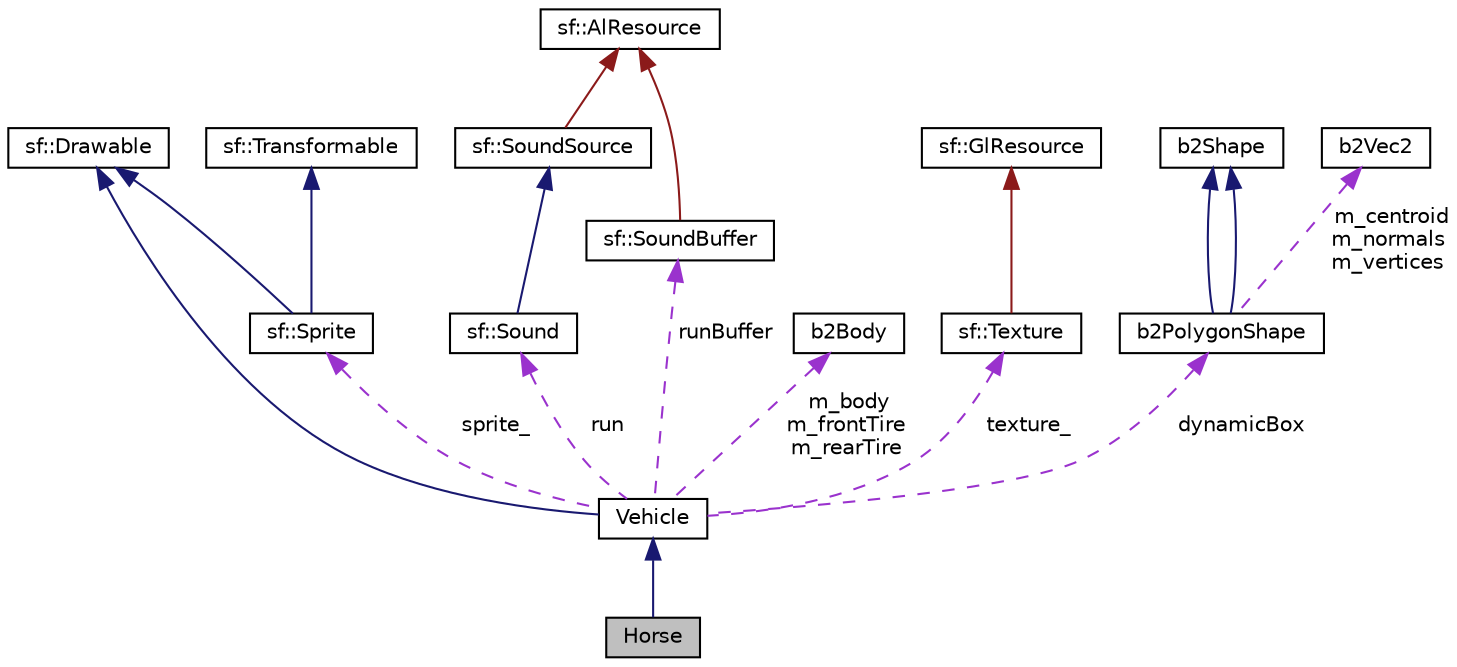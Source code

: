 digraph "Horse"
{
 // LATEX_PDF_SIZE
  edge [fontname="Helvetica",fontsize="10",labelfontname="Helvetica",labelfontsize="10"];
  node [fontname="Helvetica",fontsize="10",shape=record];
  Node1 [label="Horse",height=0.2,width=0.4,color="black", fillcolor="grey75", style="filled", fontcolor="black",tooltip="Class representing a Horse, derived from Vehicle."];
  Node2 -> Node1 [dir="back",color="midnightblue",fontsize="10",style="solid",fontname="Helvetica"];
  Node2 [label="Vehicle",height=0.2,width=0.4,color="black", fillcolor="white", style="filled",URL="$classVehicle.html",tooltip="Class representing a simple vehicle in a 2D physics world using Box2D."];
  Node3 -> Node2 [dir="back",color="midnightblue",fontsize="10",style="solid",fontname="Helvetica"];
  Node3 [label="sf::Drawable",height=0.2,width=0.4,color="black", fillcolor="white", style="filled",URL="$classsf_1_1Drawable.html",tooltip="Abstract base class for objects that can be drawn to a render target."];
  Node4 -> Node2 [dir="back",color="darkorchid3",fontsize="10",style="dashed",label=" run" ,fontname="Helvetica"];
  Node4 [label="sf::Sound",height=0.2,width=0.4,color="black", fillcolor="white", style="filled",URL="$classsf_1_1Sound.html",tooltip="Regular sound that can be played in the audio environment."];
  Node5 -> Node4 [dir="back",color="midnightblue",fontsize="10",style="solid",fontname="Helvetica"];
  Node5 [label="sf::SoundSource",height=0.2,width=0.4,color="black", fillcolor="white", style="filled",URL="$classsf_1_1SoundSource.html",tooltip="Base class defining a sound's properties."];
  Node6 -> Node5 [dir="back",color="firebrick4",fontsize="10",style="solid",fontname="Helvetica"];
  Node6 [label="sf::AlResource",height=0.2,width=0.4,color="black", fillcolor="white", style="filled",URL="$classsf_1_1AlResource.html",tooltip="Base class for classes that require an OpenAL context."];
  Node7 -> Node2 [dir="back",color="darkorchid3",fontsize="10",style="dashed",label=" m_body\nm_frontTire\nm_rearTire" ,fontname="Helvetica"];
  Node7 [label="b2Body",height=0.2,width=0.4,color="black", fillcolor="white", style="filled",URL="$classb2Body.html",tooltip="A rigid body. These are created via b2World::CreateBody."];
  Node8 -> Node2 [dir="back",color="darkorchid3",fontsize="10",style="dashed",label=" texture_" ,fontname="Helvetica"];
  Node8 [label="sf::Texture",height=0.2,width=0.4,color="black", fillcolor="white", style="filled",URL="$classsf_1_1Texture.html",tooltip="Image living on the graphics card that can be used for drawing."];
  Node9 -> Node8 [dir="back",color="firebrick4",fontsize="10",style="solid",fontname="Helvetica"];
  Node9 [label="sf::GlResource",height=0.2,width=0.4,color="black", fillcolor="white", style="filled",URL="$classsf_1_1GlResource.html",tooltip="Base class for classes that require an OpenGL context."];
  Node10 -> Node2 [dir="back",color="darkorchid3",fontsize="10",style="dashed",label=" runBuffer" ,fontname="Helvetica"];
  Node10 [label="sf::SoundBuffer",height=0.2,width=0.4,color="black", fillcolor="white", style="filled",URL="$classsf_1_1SoundBuffer.html",tooltip="Storage for audio samples defining a sound."];
  Node6 -> Node10 [dir="back",color="firebrick4",fontsize="10",style="solid",fontname="Helvetica"];
  Node11 -> Node2 [dir="back",color="darkorchid3",fontsize="10",style="dashed",label=" dynamicBox" ,fontname="Helvetica"];
  Node11 [label="b2PolygonShape",height=0.2,width=0.4,color="black", fillcolor="white", style="filled",URL="$classb2PolygonShape.html",tooltip=" "];
  Node12 -> Node11 [dir="back",color="midnightblue",fontsize="10",style="solid",fontname="Helvetica"];
  Node12 [label="b2Shape",height=0.2,width=0.4,color="black", fillcolor="white", style="filled",URL="$classb2Shape.html",tooltip=" "];
  Node12 -> Node11 [dir="back",color="midnightblue",fontsize="10",style="solid",fontname="Helvetica"];
  Node13 -> Node11 [dir="back",color="darkorchid3",fontsize="10",style="dashed",label=" m_centroid\nm_normals\nm_vertices" ,fontname="Helvetica"];
  Node13 [label="b2Vec2",height=0.2,width=0.4,color="black", fillcolor="white", style="filled",URL="$structb2Vec2.html",tooltip="A 2D column vector."];
  Node14 -> Node2 [dir="back",color="darkorchid3",fontsize="10",style="dashed",label=" sprite_" ,fontname="Helvetica"];
  Node14 [label="sf::Sprite",height=0.2,width=0.4,color="black", fillcolor="white", style="filled",URL="$classsf_1_1Sprite.html",tooltip="Drawable representation of a texture, with its own transformations, color, etc."];
  Node3 -> Node14 [dir="back",color="midnightblue",fontsize="10",style="solid",fontname="Helvetica"];
  Node15 -> Node14 [dir="back",color="midnightblue",fontsize="10",style="solid",fontname="Helvetica"];
  Node15 [label="sf::Transformable",height=0.2,width=0.4,color="black", fillcolor="white", style="filled",URL="$classsf_1_1Transformable.html",tooltip="Decomposed transform defined by a position, a rotation and a scale."];
}
